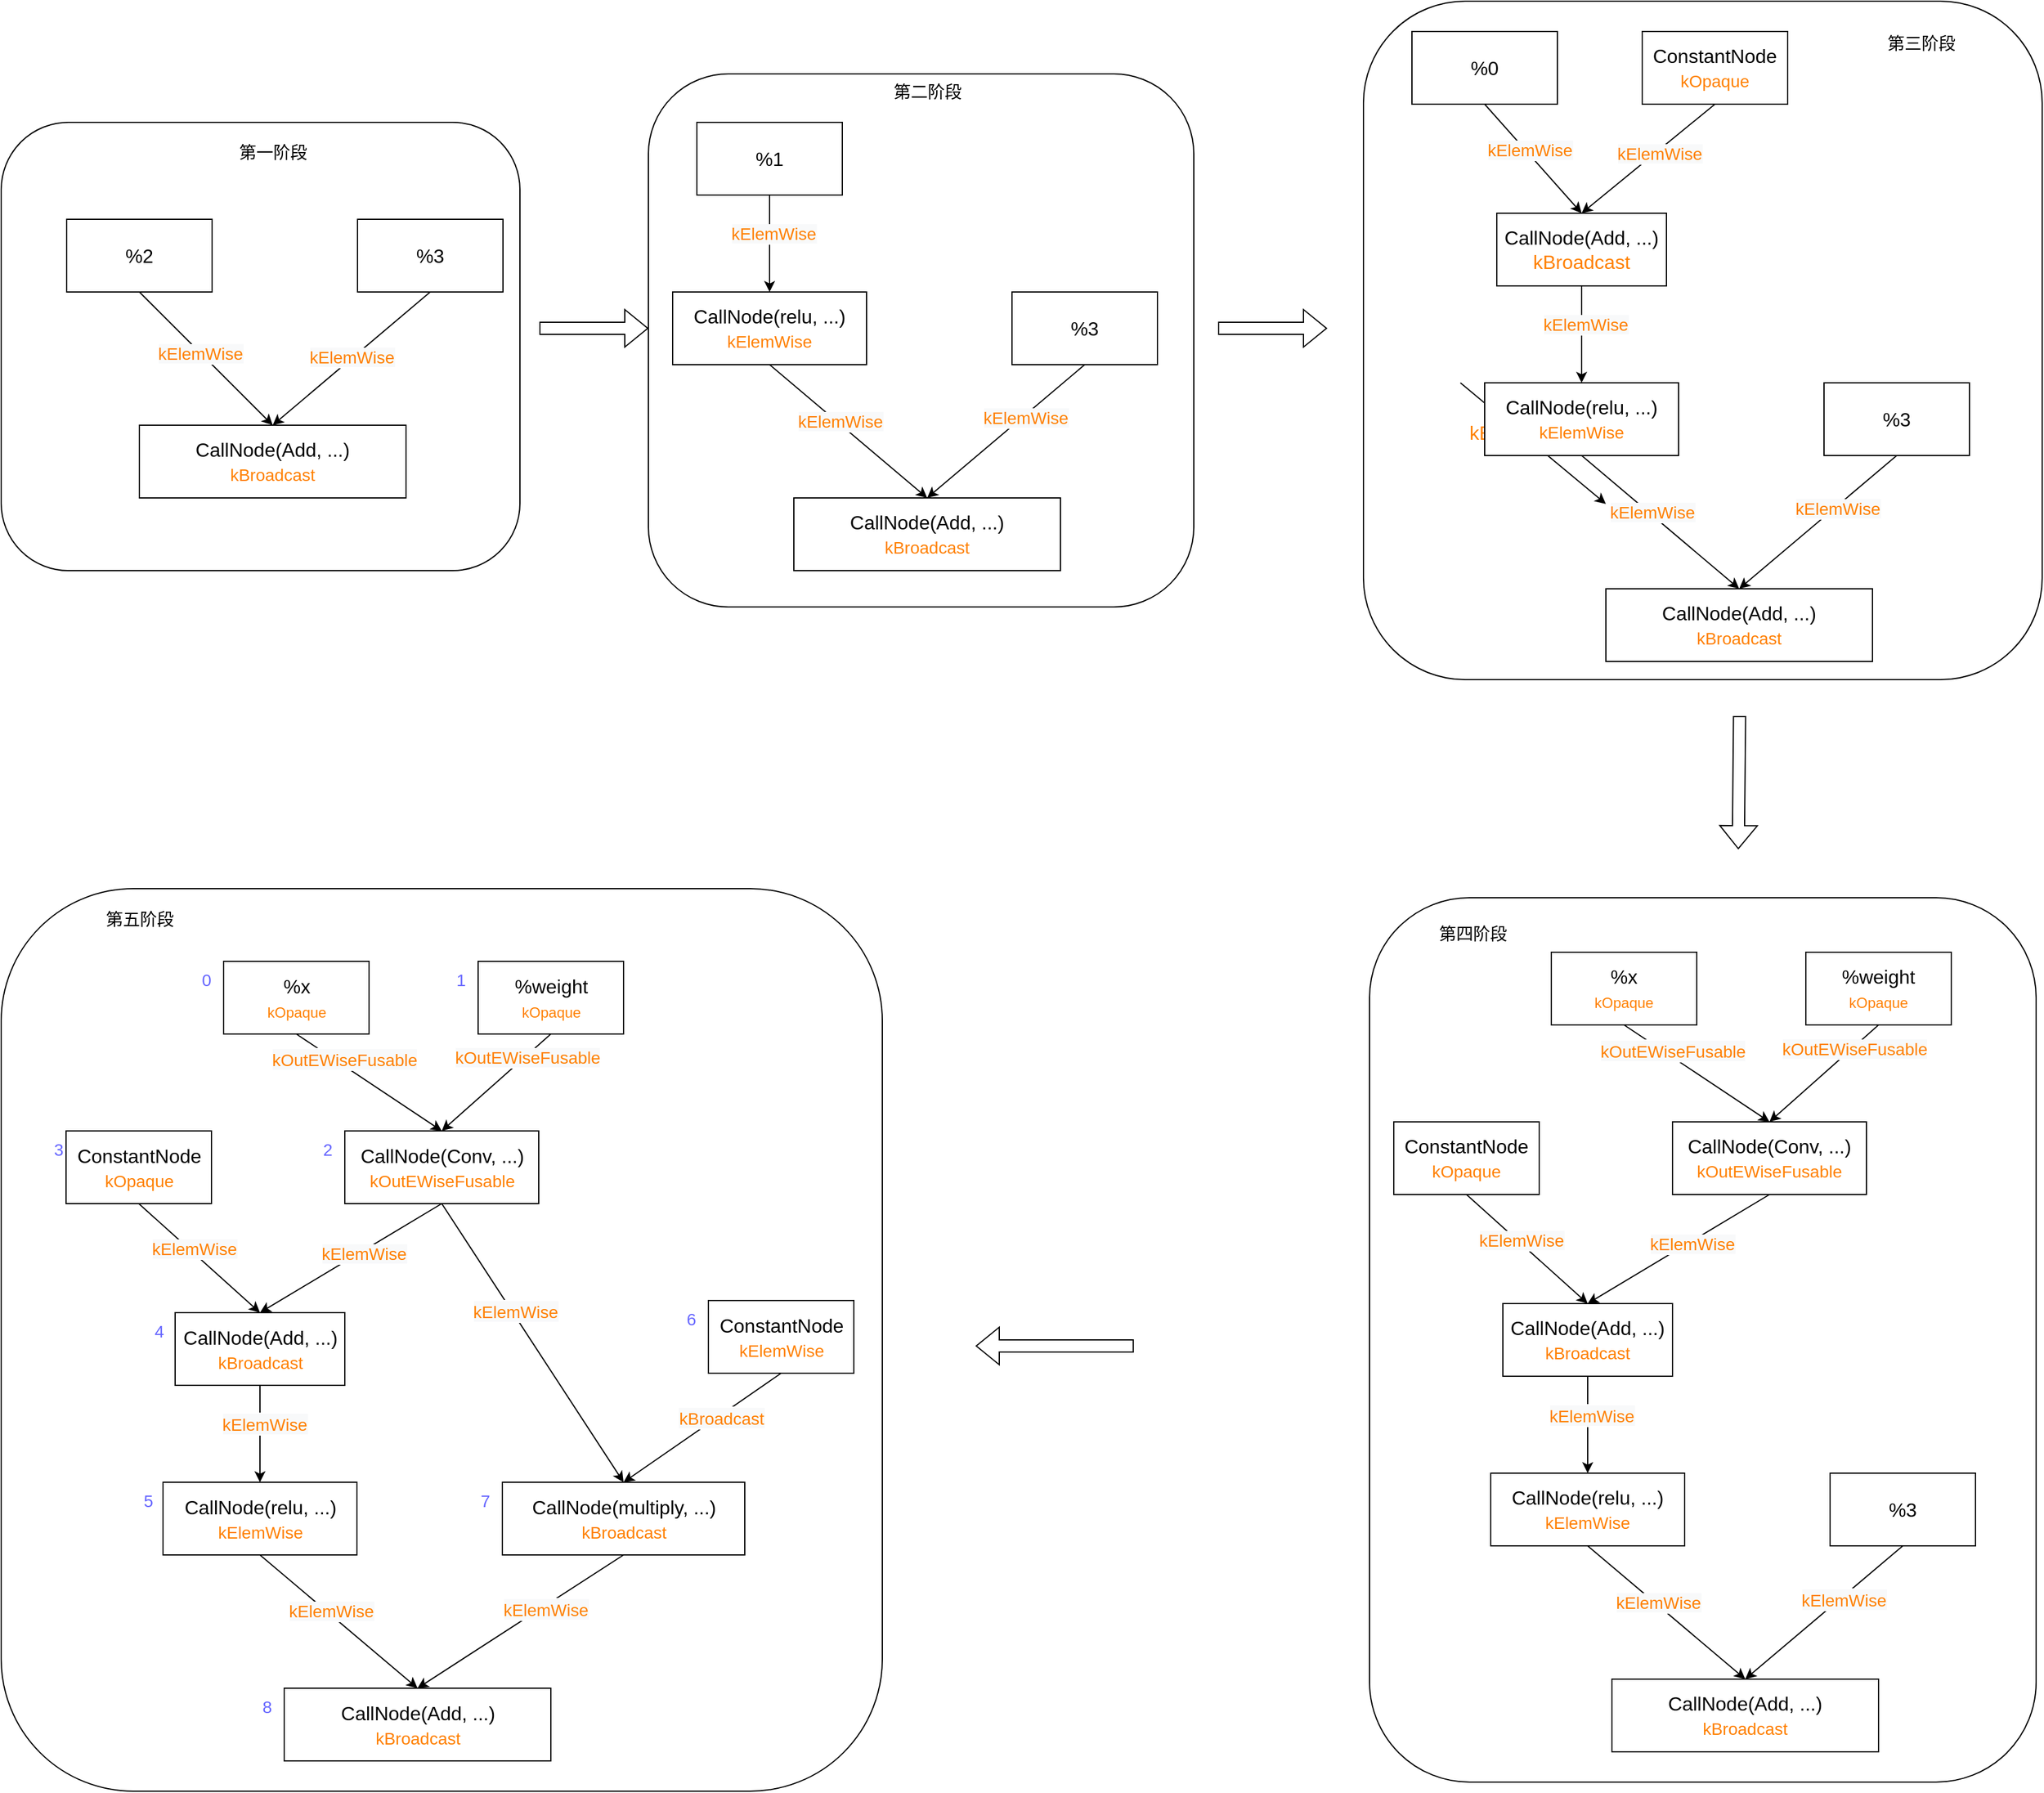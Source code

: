 <mxfile version="20.5.3" type="device"><diagram id="NDjDH37fcO0kybJZJV1X" name="Page-1"><mxGraphModel dx="2178" dy="887" grid="1" gridSize="10" guides="1" tooltips="1" connect="1" arrows="1" fold="1" page="1" pageScale="1" pageWidth="827" pageHeight="1169" math="0" shadow="0"><root><mxCell id="0"/><mxCell id="1" parent="0"/><mxCell id="7fzNBuHxBjb-mNReBcvd-131" value="" style="rounded=1;whiteSpace=wrap;html=1;fontSize=14;fontColor=#000000;" vertex="1" parent="1"><mxGeometry x="-34" y="1092.5" width="727" height="745" as="geometry"/></mxCell><mxCell id="7fzNBuHxBjb-mNReBcvd-129" value="" style="rounded=1;whiteSpace=wrap;html=1;fontSize=14;fontColor=#000000;" vertex="1" parent="1"><mxGeometry x="1095" y="1100" width="550" height="730" as="geometry"/></mxCell><mxCell id="7fzNBuHxBjb-mNReBcvd-127" value="" style="rounded=1;whiteSpace=wrap;html=1;fontSize=14;fontColor=#000000;" vertex="1" parent="1"><mxGeometry x="1090" y="360" width="560" height="560" as="geometry"/></mxCell><mxCell id="7fzNBuHxBjb-mNReBcvd-125" value="" style="rounded=1;whiteSpace=wrap;html=1;fontSize=14;fontColor=#6666FF;" vertex="1" parent="1"><mxGeometry x="500" y="420" width="450" height="440" as="geometry"/></mxCell><mxCell id="7fzNBuHxBjb-mNReBcvd-123" value="" style="rounded=1;whiteSpace=wrap;html=1;fontSize=14;fontColor=#6666FF;" vertex="1" parent="1"><mxGeometry x="-34" y="460" width="428" height="370" as="geometry"/></mxCell><mxCell id="7fzNBuHxBjb-mNReBcvd-1" value="%2" style="rounded=0;whiteSpace=wrap;html=1;fontSize=16;" vertex="1" parent="1"><mxGeometry x="20" y="540" width="120" height="60" as="geometry"/></mxCell><mxCell id="7fzNBuHxBjb-mNReBcvd-2" value="%3" style="rounded=0;whiteSpace=wrap;html=1;fontSize=16;" vertex="1" parent="1"><mxGeometry x="260" y="540" width="120" height="60" as="geometry"/></mxCell><mxCell id="7fzNBuHxBjb-mNReBcvd-3" value="CallNode(Add, ...)&lt;br&gt;&lt;span style=&quot;color: rgb(255, 128, 0);&quot;&gt;&lt;font style=&quot;font-size: 14px;&quot;&gt;kBroadcast&lt;/font&gt;&lt;/span&gt;" style="rounded=0;whiteSpace=wrap;html=1;fontSize=16;" vertex="1" parent="1"><mxGeometry x="80" y="710" width="220" height="60" as="geometry"/></mxCell><mxCell id="7fzNBuHxBjb-mNReBcvd-4" value="" style="endArrow=classic;html=1;rounded=0;fontSize=16;entryX=0.5;entryY=0;entryDx=0;entryDy=0;exitX=0.5;exitY=1;exitDx=0;exitDy=0;" edge="1" parent="1" source="7fzNBuHxBjb-mNReBcvd-1" target="7fzNBuHxBjb-mNReBcvd-3"><mxGeometry width="50" height="50" relative="1" as="geometry"><mxPoint x="70" y="610" as="sourcePoint"/><mxPoint x="100" y="700" as="targetPoint"/></mxGeometry></mxCell><mxCell id="7fzNBuHxBjb-mNReBcvd-40" value="&lt;span style=&quot;background-color: rgb(248, 249, 250); font-size: 14px;&quot;&gt;kElemWise&lt;/span&gt;" style="edgeLabel;html=1;align=center;verticalAlign=middle;resizable=0;points=[];fontSize=14;fontColor=#FF8000;" vertex="1" connectable="0" parent="7fzNBuHxBjb-mNReBcvd-4"><mxGeometry x="-0.032" y="1" relative="1" as="geometry"><mxPoint x="-4" y="-2" as="offset"/></mxGeometry></mxCell><mxCell id="7fzNBuHxBjb-mNReBcvd-5" value="" style="endArrow=classic;html=1;rounded=0;fontSize=16;entryX=0.5;entryY=0;entryDx=0;entryDy=0;exitX=0.5;exitY=1;exitDx=0;exitDy=0;" edge="1" parent="1" source="7fzNBuHxBjb-mNReBcvd-2" target="7fzNBuHxBjb-mNReBcvd-3"><mxGeometry width="50" height="50" relative="1" as="geometry"><mxPoint x="90" y="610" as="sourcePoint"/><mxPoint x="200" y="720" as="targetPoint"/></mxGeometry></mxCell><mxCell id="7fzNBuHxBjb-mNReBcvd-39" value="&lt;span style=&quot;background-color: rgb(248, 249, 250); font-size: 14px;&quot;&gt;kElemWise&lt;/span&gt;" style="edgeLabel;html=1;align=center;verticalAlign=middle;resizable=0;points=[];fontSize=14;fontColor=#FF8000;" vertex="1" connectable="0" parent="7fzNBuHxBjb-mNReBcvd-5"><mxGeometry x="-0.011" y="-1" relative="1" as="geometry"><mxPoint as="offset"/></mxGeometry></mxCell><mxCell id="7fzNBuHxBjb-mNReBcvd-8" value="CallNode(relu, ...)&lt;br&gt;&lt;font style=&quot;font-size: 14px;&quot; color=&quot;#ff8000&quot;&gt;kElemWise&lt;/font&gt;" style="rounded=0;whiteSpace=wrap;html=1;fontSize=16;" vertex="1" parent="1"><mxGeometry x="520" y="600" width="160" height="60" as="geometry"/></mxCell><mxCell id="7fzNBuHxBjb-mNReBcvd-9" value="%3" style="rounded=0;whiteSpace=wrap;html=1;fontSize=16;" vertex="1" parent="1"><mxGeometry x="800" y="600" width="120" height="60" as="geometry"/></mxCell><mxCell id="7fzNBuHxBjb-mNReBcvd-10" value="CallNode(Add, ...)&lt;br&gt;&lt;span style=&quot;color: rgb(255, 128, 0);&quot;&gt;&lt;font style=&quot;font-size: 14px;&quot;&gt;kBroadcast&lt;/font&gt;&lt;/span&gt;" style="rounded=0;whiteSpace=wrap;html=1;fontSize=16;" vertex="1" parent="1"><mxGeometry x="620" y="770" width="220" height="60" as="geometry"/></mxCell><mxCell id="7fzNBuHxBjb-mNReBcvd-11" value="" style="endArrow=classic;html=1;rounded=0;fontSize=16;entryX=0.5;entryY=0;entryDx=0;entryDy=0;exitX=0.5;exitY=1;exitDx=0;exitDy=0;" edge="1" parent="1" source="7fzNBuHxBjb-mNReBcvd-8" target="7fzNBuHxBjb-mNReBcvd-10"><mxGeometry width="50" height="50" relative="1" as="geometry"><mxPoint x="610" y="670" as="sourcePoint"/><mxPoint x="640" y="760" as="targetPoint"/></mxGeometry></mxCell><mxCell id="7fzNBuHxBjb-mNReBcvd-41" value="&lt;span style=&quot;background-color: rgb(248, 249, 250); font-size: 14px;&quot;&gt;kElemWise&lt;/span&gt;" style="edgeLabel;html=1;align=center;verticalAlign=middle;resizable=0;points=[];fontSize=14;fontColor=#FF8000;" vertex="1" connectable="0" parent="7fzNBuHxBjb-mNReBcvd-11"><mxGeometry x="-0.127" y="2" relative="1" as="geometry"><mxPoint as="offset"/></mxGeometry></mxCell><mxCell id="7fzNBuHxBjb-mNReBcvd-12" value="" style="endArrow=classic;html=1;rounded=0;fontSize=16;entryX=0.5;entryY=0;entryDx=0;entryDy=0;exitX=0.5;exitY=1;exitDx=0;exitDy=0;startArrow=none;" edge="1" parent="1" source="7fzNBuHxBjb-mNReBcvd-9" target="7fzNBuHxBjb-mNReBcvd-10"><mxGeometry width="50" height="50" relative="1" as="geometry"><mxPoint x="810" y="720" as="sourcePoint"/><mxPoint x="740" y="780" as="targetPoint"/></mxGeometry></mxCell><mxCell id="7fzNBuHxBjb-mNReBcvd-42" value="&lt;span style=&quot;background-color: rgb(248, 249, 250); font-size: 14px;&quot;&gt;kElemWise&lt;/span&gt;" style="edgeLabel;html=1;align=center;verticalAlign=middle;resizable=0;points=[];fontSize=14;fontColor=#FF8000;" vertex="1" connectable="0" parent="7fzNBuHxBjb-mNReBcvd-12"><mxGeometry x="-0.223" y="2" relative="1" as="geometry"><mxPoint as="offset"/></mxGeometry></mxCell><mxCell id="7fzNBuHxBjb-mNReBcvd-16" style="edgeStyle=orthogonalEdgeStyle;rounded=0;orthogonalLoop=1;jettySize=auto;html=1;entryX=0.5;entryY=0;entryDx=0;entryDy=0;fontSize=16;" edge="1" parent="1" source="7fzNBuHxBjb-mNReBcvd-15" target="7fzNBuHxBjb-mNReBcvd-8"><mxGeometry relative="1" as="geometry"/></mxCell><mxCell id="7fzNBuHxBjb-mNReBcvd-43" value="&lt;span style=&quot;background-color: rgb(248, 249, 250); font-size: 14px;&quot;&gt;kElemWise&lt;/span&gt;" style="edgeLabel;html=1;align=center;verticalAlign=middle;resizable=0;points=[];fontSize=14;fontColor=#FF8000;" vertex="1" connectable="0" parent="7fzNBuHxBjb-mNReBcvd-16"><mxGeometry x="-0.212" y="3" relative="1" as="geometry"><mxPoint as="offset"/></mxGeometry></mxCell><mxCell id="7fzNBuHxBjb-mNReBcvd-15" value="%1" style="rounded=0;whiteSpace=wrap;html=1;fontSize=16;" vertex="1" parent="1"><mxGeometry x="540" y="460" width="120" height="60" as="geometry"/></mxCell><mxCell id="7fzNBuHxBjb-mNReBcvd-22" value="" style="endArrow=classic;html=1;rounded=0;fontSize=16;entryX=0.5;entryY=0;entryDx=0;entryDy=0;exitX=0.5;exitY=1;exitDx=0;exitDy=0;" edge="1" parent="1" source="7fzNBuHxBjb-mNReBcvd-19"><mxGeometry width="50" height="50" relative="1" as="geometry"><mxPoint x="1170" y="675" as="sourcePoint"/><mxPoint x="1290" y="775" as="targetPoint"/></mxGeometry></mxCell><mxCell id="7fzNBuHxBjb-mNReBcvd-38" value="kElemWise" style="edgeLabel;html=1;align=center;verticalAlign=middle;resizable=0;points=[];fontSize=16;fontColor=#FF8000;" vertex="1" connectable="0" parent="7fzNBuHxBjb-mNReBcvd-22"><mxGeometry x="-0.259" relative="1" as="geometry"><mxPoint x="2" y="4" as="offset"/></mxGeometry></mxCell><mxCell id="7fzNBuHxBjb-mNReBcvd-30" value="%0" style="rounded=0;whiteSpace=wrap;html=1;fontSize=16;" vertex="1" parent="1"><mxGeometry x="1130" y="385" width="120" height="60" as="geometry"/></mxCell><mxCell id="7fzNBuHxBjb-mNReBcvd-31" value="ConstantNode&lt;br&gt;&lt;span style=&quot;color: rgb(255, 128, 0); font-size: 14px;&quot;&gt;kOpaque&lt;/span&gt;" style="rounded=0;whiteSpace=wrap;html=1;fontSize=16;" vertex="1" parent="1"><mxGeometry x="1320" y="385" width="120" height="60" as="geometry"/></mxCell><mxCell id="7fzNBuHxBjb-mNReBcvd-44" value="CallNode(relu, ...)&lt;br&gt;&lt;font style=&quot;font-size: 14px;&quot; color=&quot;#ff8000&quot;&gt;kElemWise&lt;/font&gt;" style="rounded=0;whiteSpace=wrap;html=1;fontSize=16;" vertex="1" parent="1"><mxGeometry x="1190" y="675" width="160" height="60" as="geometry"/></mxCell><mxCell id="7fzNBuHxBjb-mNReBcvd-45" value="%3" style="rounded=0;whiteSpace=wrap;html=1;fontSize=16;" vertex="1" parent="1"><mxGeometry x="1470" y="675" width="120" height="60" as="geometry"/></mxCell><mxCell id="7fzNBuHxBjb-mNReBcvd-46" value="CallNode(Add, ...)&lt;br&gt;&lt;span style=&quot;color: rgb(255, 128, 0);&quot;&gt;&lt;font style=&quot;font-size: 14px;&quot;&gt;kBroadcast&lt;/font&gt;&lt;/span&gt;" style="rounded=0;whiteSpace=wrap;html=1;fontSize=16;" vertex="1" parent="1"><mxGeometry x="1290" y="845" width="220" height="60" as="geometry"/></mxCell><mxCell id="7fzNBuHxBjb-mNReBcvd-47" value="" style="endArrow=classic;html=1;rounded=0;fontSize=16;entryX=0.5;entryY=0;entryDx=0;entryDy=0;exitX=0.5;exitY=1;exitDx=0;exitDy=0;" edge="1" parent="1" source="7fzNBuHxBjb-mNReBcvd-44" target="7fzNBuHxBjb-mNReBcvd-46"><mxGeometry width="50" height="50" relative="1" as="geometry"><mxPoint x="1280" y="745" as="sourcePoint"/><mxPoint x="1310" y="835" as="targetPoint"/></mxGeometry></mxCell><mxCell id="7fzNBuHxBjb-mNReBcvd-48" value="&lt;span style=&quot;background-color: rgb(248, 249, 250); font-size: 14px;&quot;&gt;kElemWise&lt;/span&gt;" style="edgeLabel;html=1;align=center;verticalAlign=middle;resizable=0;points=[];fontSize=14;fontColor=#FF8000;" vertex="1" connectable="0" parent="7fzNBuHxBjb-mNReBcvd-47"><mxGeometry x="-0.127" y="2" relative="1" as="geometry"><mxPoint as="offset"/></mxGeometry></mxCell><mxCell id="7fzNBuHxBjb-mNReBcvd-49" value="" style="endArrow=classic;html=1;rounded=0;fontSize=16;entryX=0.5;entryY=0;entryDx=0;entryDy=0;exitX=0.5;exitY=1;exitDx=0;exitDy=0;startArrow=none;" edge="1" parent="1" source="7fzNBuHxBjb-mNReBcvd-45" target="7fzNBuHxBjb-mNReBcvd-46"><mxGeometry width="50" height="50" relative="1" as="geometry"><mxPoint x="1480" y="795" as="sourcePoint"/><mxPoint x="1410" y="855" as="targetPoint"/></mxGeometry></mxCell><mxCell id="7fzNBuHxBjb-mNReBcvd-50" value="&lt;span style=&quot;background-color: rgb(248, 249, 250); font-size: 14px;&quot;&gt;kElemWise&lt;/span&gt;" style="edgeLabel;html=1;align=center;verticalAlign=middle;resizable=0;points=[];fontSize=14;fontColor=#FF8000;" vertex="1" connectable="0" parent="7fzNBuHxBjb-mNReBcvd-49"><mxGeometry x="-0.223" y="2" relative="1" as="geometry"><mxPoint as="offset"/></mxGeometry></mxCell><mxCell id="7fzNBuHxBjb-mNReBcvd-51" style="edgeStyle=orthogonalEdgeStyle;rounded=0;orthogonalLoop=1;jettySize=auto;html=1;entryX=0.5;entryY=0;entryDx=0;entryDy=0;fontSize=16;" edge="1" parent="1" source="7fzNBuHxBjb-mNReBcvd-53" target="7fzNBuHxBjb-mNReBcvd-44"><mxGeometry relative="1" as="geometry"/></mxCell><mxCell id="7fzNBuHxBjb-mNReBcvd-52" value="&lt;span style=&quot;background-color: rgb(248, 249, 250); font-size: 14px;&quot;&gt;kElemWise&lt;/span&gt;" style="edgeLabel;html=1;align=center;verticalAlign=middle;resizable=0;points=[];fontSize=14;fontColor=#FF8000;" vertex="1" connectable="0" parent="7fzNBuHxBjb-mNReBcvd-51"><mxGeometry x="-0.212" y="3" relative="1" as="geometry"><mxPoint as="offset"/></mxGeometry></mxCell><mxCell id="7fzNBuHxBjb-mNReBcvd-53" value="CallNode(Add, ...)&lt;br&gt;&lt;font color=&quot;#ff8000&quot;&gt;kBroadcast&lt;/font&gt;" style="rounded=0;whiteSpace=wrap;html=1;fontSize=16;" vertex="1" parent="1"><mxGeometry x="1200" y="535" width="140" height="60" as="geometry"/></mxCell><mxCell id="7fzNBuHxBjb-mNReBcvd-55" value="" style="endArrow=classic;html=1;rounded=0;fontSize=16;entryX=0.5;entryY=0;entryDx=0;entryDy=0;" edge="1" parent="1" target="7fzNBuHxBjb-mNReBcvd-53"><mxGeometry width="50" height="50" relative="1" as="geometry"><mxPoint x="1190" y="445" as="sourcePoint"/><mxPoint x="1320" y="555" as="targetPoint"/></mxGeometry></mxCell><mxCell id="7fzNBuHxBjb-mNReBcvd-56" value="&lt;span style=&quot;background-color: rgb(248, 249, 250); font-size: 14px;&quot;&gt;kElemWise&lt;/span&gt;" style="edgeLabel;html=1;align=center;verticalAlign=middle;resizable=0;points=[];fontSize=14;fontColor=#FF8000;" vertex="1" connectable="0" parent="7fzNBuHxBjb-mNReBcvd-55"><mxGeometry x="-0.127" y="2" relative="1" as="geometry"><mxPoint as="offset"/></mxGeometry></mxCell><mxCell id="7fzNBuHxBjb-mNReBcvd-57" value="" style="endArrow=classic;html=1;rounded=0;fontSize=16;entryX=0.5;entryY=0;entryDx=0;entryDy=0;exitX=0.5;exitY=1;exitDx=0;exitDy=0;" edge="1" parent="1" source="7fzNBuHxBjb-mNReBcvd-31" target="7fzNBuHxBjb-mNReBcvd-53"><mxGeometry width="50" height="50" relative="1" as="geometry"><mxPoint x="1380" y="455" as="sourcePoint"/><mxPoint x="1460" y="545" as="targetPoint"/></mxGeometry></mxCell><mxCell id="7fzNBuHxBjb-mNReBcvd-58" value="&lt;span style=&quot;background-color: rgb(248, 249, 250); font-size: 14px;&quot;&gt;kElemWise&lt;/span&gt;" style="edgeLabel;html=1;align=center;verticalAlign=middle;resizable=0;points=[];fontSize=14;fontColor=#FF8000;" vertex="1" connectable="0" parent="7fzNBuHxBjb-mNReBcvd-57"><mxGeometry x="-0.127" y="2" relative="1" as="geometry"><mxPoint as="offset"/></mxGeometry></mxCell><mxCell id="7fzNBuHxBjb-mNReBcvd-59" value="CallNode(Conv, ...)&lt;br&gt;&lt;font style=&quot;font-size: 14px;&quot; color=&quot;#ff8000&quot;&gt;kOutEWiseFusable&lt;/font&gt;" style="rounded=0;whiteSpace=wrap;html=1;fontSize=16;" vertex="1" parent="1"><mxGeometry x="1345" y="1285" width="160" height="60" as="geometry"/></mxCell><mxCell id="7fzNBuHxBjb-mNReBcvd-60" value="ConstantNode&lt;br&gt;&lt;font color=&quot;#ff8000&quot; style=&quot;font-size: 14px;&quot;&gt;kOpaque&lt;/font&gt;" style="rounded=0;whiteSpace=wrap;html=1;fontSize=16;" vertex="1" parent="1"><mxGeometry x="1115" y="1285" width="120" height="60" as="geometry"/></mxCell><mxCell id="7fzNBuHxBjb-mNReBcvd-61" value="CallNode(relu, ...)&lt;br&gt;&lt;font style=&quot;font-size: 14px;&quot; color=&quot;#ff8000&quot;&gt;kElemWise&lt;/font&gt;" style="rounded=0;whiteSpace=wrap;html=1;fontSize=16;" vertex="1" parent="1"><mxGeometry x="1195" y="1575" width="160" height="60" as="geometry"/></mxCell><mxCell id="7fzNBuHxBjb-mNReBcvd-62" value="%3" style="rounded=0;whiteSpace=wrap;html=1;fontSize=16;" vertex="1" parent="1"><mxGeometry x="1475" y="1575" width="120" height="60" as="geometry"/></mxCell><mxCell id="7fzNBuHxBjb-mNReBcvd-63" value="CallNode(Add, ...)&lt;br&gt;&lt;span style=&quot;color: rgb(255, 128, 0);&quot;&gt;&lt;font style=&quot;font-size: 14px;&quot;&gt;kBroadcast&lt;/font&gt;&lt;/span&gt;" style="rounded=0;whiteSpace=wrap;html=1;fontSize=16;" vertex="1" parent="1"><mxGeometry x="1295" y="1745" width="220" height="60" as="geometry"/></mxCell><mxCell id="7fzNBuHxBjb-mNReBcvd-64" value="" style="endArrow=classic;html=1;rounded=0;fontSize=16;entryX=0.5;entryY=0;entryDx=0;entryDy=0;exitX=0.5;exitY=1;exitDx=0;exitDy=0;" edge="1" parent="1" source="7fzNBuHxBjb-mNReBcvd-61" target="7fzNBuHxBjb-mNReBcvd-63"><mxGeometry width="50" height="50" relative="1" as="geometry"><mxPoint x="1285" y="1645" as="sourcePoint"/><mxPoint x="1315" y="1735" as="targetPoint"/></mxGeometry></mxCell><mxCell id="7fzNBuHxBjb-mNReBcvd-65" value="&lt;span style=&quot;background-color: rgb(248, 249, 250); font-size: 14px;&quot;&gt;kElemWise&lt;/span&gt;" style="edgeLabel;html=1;align=center;verticalAlign=middle;resizable=0;points=[];fontSize=14;fontColor=#FF8000;" vertex="1" connectable="0" parent="7fzNBuHxBjb-mNReBcvd-64"><mxGeometry x="-0.127" y="2" relative="1" as="geometry"><mxPoint as="offset"/></mxGeometry></mxCell><mxCell id="7fzNBuHxBjb-mNReBcvd-66" value="" style="endArrow=classic;html=1;rounded=0;fontSize=16;entryX=0.5;entryY=0;entryDx=0;entryDy=0;exitX=0.5;exitY=1;exitDx=0;exitDy=0;startArrow=none;" edge="1" parent="1" source="7fzNBuHxBjb-mNReBcvd-62" target="7fzNBuHxBjb-mNReBcvd-63"><mxGeometry width="50" height="50" relative="1" as="geometry"><mxPoint x="1485" y="1695" as="sourcePoint"/><mxPoint x="1415" y="1755" as="targetPoint"/></mxGeometry></mxCell><mxCell id="7fzNBuHxBjb-mNReBcvd-67" value="&lt;span style=&quot;background-color: rgb(248, 249, 250);&quot;&gt;&lt;font style=&quot;font-size: 14px;&quot;&gt;kElemWise&lt;/font&gt;&lt;/span&gt;" style="edgeLabel;html=1;align=center;verticalAlign=middle;resizable=0;points=[];fontSize=16;fontColor=#FF8000;" vertex="1" connectable="0" parent="7fzNBuHxBjb-mNReBcvd-66"><mxGeometry x="-0.223" y="2" relative="1" as="geometry"><mxPoint as="offset"/></mxGeometry></mxCell><mxCell id="7fzNBuHxBjb-mNReBcvd-68" style="edgeStyle=orthogonalEdgeStyle;rounded=0;orthogonalLoop=1;jettySize=auto;html=1;entryX=0.5;entryY=0;entryDx=0;entryDy=0;fontSize=16;" edge="1" parent="1" source="7fzNBuHxBjb-mNReBcvd-70" target="7fzNBuHxBjb-mNReBcvd-61"><mxGeometry relative="1" as="geometry"/></mxCell><mxCell id="7fzNBuHxBjb-mNReBcvd-69" value="&lt;span style=&quot;background-color: rgb(248, 249, 250);&quot;&gt;&lt;font style=&quot;font-size: 14px;&quot;&gt;kElemWise&lt;/font&gt;&lt;/span&gt;" style="edgeLabel;html=1;align=center;verticalAlign=middle;resizable=0;points=[];fontSize=16;fontColor=#FF8000;" vertex="1" connectable="0" parent="7fzNBuHxBjb-mNReBcvd-68"><mxGeometry x="-0.212" y="3" relative="1" as="geometry"><mxPoint as="offset"/></mxGeometry></mxCell><mxCell id="7fzNBuHxBjb-mNReBcvd-70" value="CallNode(Add, ...)&lt;br&gt;&lt;font style=&quot;font-size: 14px;&quot; color=&quot;#ff8000&quot;&gt;kBroadcast&lt;/font&gt;" style="rounded=0;whiteSpace=wrap;html=1;fontSize=16;" vertex="1" parent="1"><mxGeometry x="1205" y="1435" width="140" height="60" as="geometry"/></mxCell><mxCell id="7fzNBuHxBjb-mNReBcvd-71" value="" style="endArrow=classic;html=1;rounded=0;fontSize=16;entryX=0.5;entryY=0;entryDx=0;entryDy=0;exitX=0.5;exitY=1;exitDx=0;exitDy=0;" edge="1" parent="1" target="7fzNBuHxBjb-mNReBcvd-70" source="7fzNBuHxBjb-mNReBcvd-59"><mxGeometry width="50" height="50" relative="1" as="geometry"><mxPoint x="1195" y="1345" as="sourcePoint"/><mxPoint x="1325" y="1455" as="targetPoint"/></mxGeometry></mxCell><mxCell id="7fzNBuHxBjb-mNReBcvd-72" value="&lt;span style=&quot;background-color: rgb(248, 249, 250); font-size: 14px;&quot;&gt;kElemWise&lt;/span&gt;" style="edgeLabel;html=1;align=center;verticalAlign=middle;resizable=0;points=[];fontSize=14;fontColor=#FF8000;" vertex="1" connectable="0" parent="7fzNBuHxBjb-mNReBcvd-71"><mxGeometry x="-0.127" y="2" relative="1" as="geometry"><mxPoint as="offset"/></mxGeometry></mxCell><mxCell id="7fzNBuHxBjb-mNReBcvd-73" value="" style="endArrow=classic;html=1;rounded=0;fontSize=16;entryX=0.5;entryY=0;entryDx=0;entryDy=0;exitX=0.5;exitY=1;exitDx=0;exitDy=0;" edge="1" parent="1" source="7fzNBuHxBjb-mNReBcvd-60" target="7fzNBuHxBjb-mNReBcvd-70"><mxGeometry width="50" height="50" relative="1" as="geometry"><mxPoint x="1385" y="1355" as="sourcePoint"/><mxPoint x="1465" y="1445" as="targetPoint"/></mxGeometry></mxCell><mxCell id="7fzNBuHxBjb-mNReBcvd-74" value="&lt;span style=&quot;background-color: rgb(248, 249, 250); font-size: 14px;&quot;&gt;kElemWise&lt;/span&gt;" style="edgeLabel;html=1;align=center;verticalAlign=middle;resizable=0;points=[];fontSize=14;fontColor=#FF8000;" vertex="1" connectable="0" parent="7fzNBuHxBjb-mNReBcvd-73"><mxGeometry x="-0.127" y="2" relative="1" as="geometry"><mxPoint as="offset"/></mxGeometry></mxCell><mxCell id="7fzNBuHxBjb-mNReBcvd-75" value="%x&lt;br&gt;&lt;font style=&quot;font-size: 12px;&quot; color=&quot;#ff8000&quot;&gt;kOpaque&lt;/font&gt;" style="rounded=0;whiteSpace=wrap;html=1;fontSize=16;" vertex="1" parent="1"><mxGeometry x="1245" y="1145" width="120" height="60" as="geometry"/></mxCell><mxCell id="7fzNBuHxBjb-mNReBcvd-76" value="%weight&lt;br&gt;&lt;span style=&quot;color: rgb(255, 128, 0); font-size: 12px;&quot;&gt;kOpaque&lt;/span&gt;" style="rounded=0;whiteSpace=wrap;html=1;fontSize=16;" vertex="1" parent="1"><mxGeometry x="1455" y="1145" width="120" height="60" as="geometry"/></mxCell><mxCell id="7fzNBuHxBjb-mNReBcvd-77" value="" style="endArrow=classic;html=1;rounded=0;fontSize=16;entryX=0.5;entryY=0;entryDx=0;entryDy=0;exitX=0.5;exitY=1;exitDx=0;exitDy=0;" edge="1" parent="1" source="7fzNBuHxBjb-mNReBcvd-75" target="7fzNBuHxBjb-mNReBcvd-59"><mxGeometry width="50" height="50" relative="1" as="geometry"><mxPoint x="1075" y="1225" as="sourcePoint"/><mxPoint x="1175" y="1315" as="targetPoint"/></mxGeometry></mxCell><mxCell id="7fzNBuHxBjb-mNReBcvd-78" value="&lt;span style=&quot;background-color: rgb(248, 249, 250);&quot;&gt;&lt;font style=&quot;font-size: 14px;&quot;&gt;kOutEWiseFusable&lt;/font&gt;&lt;/span&gt;" style="edgeLabel;html=1;align=center;verticalAlign=middle;resizable=0;points=[];fontSize=16;fontColor=#FF8000;" vertex="1" connectable="0" parent="7fzNBuHxBjb-mNReBcvd-77"><mxGeometry x="-0.127" y="2" relative="1" as="geometry"><mxPoint x="-14" y="-13" as="offset"/></mxGeometry></mxCell><mxCell id="7fzNBuHxBjb-mNReBcvd-79" value="" style="endArrow=classic;html=1;rounded=0;fontSize=16;entryX=0.5;entryY=0;entryDx=0;entryDy=0;exitX=0.5;exitY=1;exitDx=0;exitDy=0;" edge="1" parent="1" source="7fzNBuHxBjb-mNReBcvd-76" target="7fzNBuHxBjb-mNReBcvd-59"><mxGeometry width="50" height="50" relative="1" as="geometry"><mxPoint x="1065" y="1215" as="sourcePoint"/><mxPoint x="1185" y="1295" as="targetPoint"/></mxGeometry></mxCell><mxCell id="7fzNBuHxBjb-mNReBcvd-80" value="&lt;span style=&quot;background-color: rgb(248, 249, 250); font-size: 14px;&quot;&gt;kOutEWiseFusable&lt;/span&gt;" style="edgeLabel;html=1;align=center;verticalAlign=middle;resizable=0;points=[];fontSize=14;fontColor=#FF8000;" vertex="1" connectable="0" parent="7fzNBuHxBjb-mNReBcvd-79"><mxGeometry x="-0.127" y="2" relative="1" as="geometry"><mxPoint x="18" y="-17" as="offset"/></mxGeometry></mxCell><mxCell id="7fzNBuHxBjb-mNReBcvd-82" value="CallNode(Conv, ...)&lt;br&gt;&lt;font style=&quot;font-size: 14px;&quot; color=&quot;#ff8000&quot;&gt;kOutEWiseFusable&lt;/font&gt;" style="rounded=0;whiteSpace=wrap;html=1;fontSize=16;" vertex="1" parent="1"><mxGeometry x="249.5" y="1292.5" width="160" height="60" as="geometry"/></mxCell><mxCell id="7fzNBuHxBjb-mNReBcvd-83" value="ConstantNode&lt;br&gt;&lt;font color=&quot;#ff8000&quot; style=&quot;font-size: 14px;&quot;&gt;kOpaque&lt;/font&gt;" style="rounded=0;whiteSpace=wrap;html=1;fontSize=16;" vertex="1" parent="1"><mxGeometry x="19.5" y="1292.5" width="120" height="60" as="geometry"/></mxCell><mxCell id="7fzNBuHxBjb-mNReBcvd-84" value="CallNode(relu, ...)&lt;br&gt;&lt;font style=&quot;font-size: 14px;&quot; color=&quot;#ff8000&quot;&gt;kElemWise&lt;/font&gt;" style="rounded=0;whiteSpace=wrap;html=1;fontSize=16;" vertex="1" parent="1"><mxGeometry x="99.5" y="1582.5" width="160" height="60" as="geometry"/></mxCell><mxCell id="7fzNBuHxBjb-mNReBcvd-85" value="CallNode(multiply, ...)&lt;br&gt;&lt;font color=&quot;#ff8000&quot; style=&quot;font-size: 14px;&quot;&gt;kBroadcast&lt;/font&gt;" style="rounded=0;whiteSpace=wrap;html=1;fontSize=16;" vertex="1" parent="1"><mxGeometry x="379.5" y="1582.5" width="200" height="60" as="geometry"/></mxCell><mxCell id="7fzNBuHxBjb-mNReBcvd-86" value="CallNode(Add, ...)&lt;br&gt;&lt;span style=&quot;color: rgb(255, 128, 0);&quot;&gt;&lt;font style=&quot;font-size: 14px;&quot;&gt;kBroadcast&lt;/font&gt;&lt;/span&gt;" style="rounded=0;whiteSpace=wrap;html=1;fontSize=16;" vertex="1" parent="1"><mxGeometry x="199.5" y="1752.5" width="220" height="60" as="geometry"/></mxCell><mxCell id="7fzNBuHxBjb-mNReBcvd-87" value="" style="endArrow=classic;html=1;rounded=0;fontSize=16;entryX=0.5;entryY=0;entryDx=0;entryDy=0;exitX=0.5;exitY=1;exitDx=0;exitDy=0;" edge="1" parent="1" source="7fzNBuHxBjb-mNReBcvd-84" target="7fzNBuHxBjb-mNReBcvd-86"><mxGeometry width="50" height="50" relative="1" as="geometry"><mxPoint x="189.5" y="1652.5" as="sourcePoint"/><mxPoint x="219.5" y="1742.5" as="targetPoint"/></mxGeometry></mxCell><mxCell id="7fzNBuHxBjb-mNReBcvd-88" value="&lt;span style=&quot;background-color: rgb(248, 249, 250); font-size: 14px;&quot;&gt;kElemWise&lt;/span&gt;" style="edgeLabel;html=1;align=center;verticalAlign=middle;resizable=0;points=[];fontSize=14;fontColor=#FF8000;" vertex="1" connectable="0" parent="7fzNBuHxBjb-mNReBcvd-87"><mxGeometry x="-0.127" y="2" relative="1" as="geometry"><mxPoint as="offset"/></mxGeometry></mxCell><mxCell id="7fzNBuHxBjb-mNReBcvd-89" value="" style="endArrow=classic;html=1;rounded=0;fontSize=16;entryX=0.5;entryY=0;entryDx=0;entryDy=0;exitX=0.5;exitY=1;exitDx=0;exitDy=0;startArrow=none;" edge="1" parent="1" source="7fzNBuHxBjb-mNReBcvd-85" target="7fzNBuHxBjb-mNReBcvd-86"><mxGeometry width="50" height="50" relative="1" as="geometry"><mxPoint x="389.5" y="1702.5" as="sourcePoint"/><mxPoint x="319.5" y="1762.5" as="targetPoint"/></mxGeometry></mxCell><mxCell id="7fzNBuHxBjb-mNReBcvd-90" value="&lt;span style=&quot;background-color: rgb(248, 249, 250);&quot;&gt;&lt;font style=&quot;font-size: 14px;&quot;&gt;kElemWise&lt;/font&gt;&lt;/span&gt;" style="edgeLabel;html=1;align=center;verticalAlign=middle;resizable=0;points=[];fontSize=16;fontColor=#FF8000;" vertex="1" connectable="0" parent="7fzNBuHxBjb-mNReBcvd-89"><mxGeometry x="-0.223" y="2" relative="1" as="geometry"><mxPoint as="offset"/></mxGeometry></mxCell><mxCell id="7fzNBuHxBjb-mNReBcvd-91" style="edgeStyle=orthogonalEdgeStyle;rounded=0;orthogonalLoop=1;jettySize=auto;html=1;entryX=0.5;entryY=0;entryDx=0;entryDy=0;fontSize=16;" edge="1" parent="1" source="7fzNBuHxBjb-mNReBcvd-93" target="7fzNBuHxBjb-mNReBcvd-84"><mxGeometry relative="1" as="geometry"/></mxCell><mxCell id="7fzNBuHxBjb-mNReBcvd-92" value="&lt;span style=&quot;background-color: rgb(248, 249, 250);&quot;&gt;&lt;font style=&quot;font-size: 14px;&quot;&gt;kElemWise&lt;/font&gt;&lt;/span&gt;" style="edgeLabel;html=1;align=center;verticalAlign=middle;resizable=0;points=[];fontSize=16;fontColor=#FF8000;" vertex="1" connectable="0" parent="7fzNBuHxBjb-mNReBcvd-91"><mxGeometry x="-0.212" y="3" relative="1" as="geometry"><mxPoint as="offset"/></mxGeometry></mxCell><mxCell id="7fzNBuHxBjb-mNReBcvd-93" value="CallNode(Add, ...)&lt;br&gt;&lt;font style=&quot;font-size: 14px;&quot; color=&quot;#ff8000&quot;&gt;kBroadcast&lt;/font&gt;" style="rounded=0;whiteSpace=wrap;html=1;fontSize=16;" vertex="1" parent="1"><mxGeometry x="109.5" y="1442.5" width="140" height="60" as="geometry"/></mxCell><mxCell id="7fzNBuHxBjb-mNReBcvd-94" value="" style="endArrow=classic;html=1;rounded=0;fontSize=16;entryX=0.5;entryY=0;entryDx=0;entryDy=0;exitX=0.5;exitY=1;exitDx=0;exitDy=0;" edge="1" parent="1" source="7fzNBuHxBjb-mNReBcvd-82" target="7fzNBuHxBjb-mNReBcvd-93"><mxGeometry width="50" height="50" relative="1" as="geometry"><mxPoint x="99.5" y="1352.5" as="sourcePoint"/><mxPoint x="229.5" y="1462.5" as="targetPoint"/></mxGeometry></mxCell><mxCell id="7fzNBuHxBjb-mNReBcvd-95" value="&lt;span style=&quot;background-color: rgb(248, 249, 250); font-size: 14px;&quot;&gt;kElemWise&lt;/span&gt;" style="edgeLabel;html=1;align=center;verticalAlign=middle;resizable=0;points=[];fontSize=14;fontColor=#FF8000;" vertex="1" connectable="0" parent="7fzNBuHxBjb-mNReBcvd-94"><mxGeometry x="-0.127" y="2" relative="1" as="geometry"><mxPoint as="offset"/></mxGeometry></mxCell><mxCell id="7fzNBuHxBjb-mNReBcvd-96" value="" style="endArrow=classic;html=1;rounded=0;fontSize=16;entryX=0.5;entryY=0;entryDx=0;entryDy=0;exitX=0.5;exitY=1;exitDx=0;exitDy=0;" edge="1" parent="1" source="7fzNBuHxBjb-mNReBcvd-83" target="7fzNBuHxBjb-mNReBcvd-93"><mxGeometry width="50" height="50" relative="1" as="geometry"><mxPoint x="289.5" y="1362.5" as="sourcePoint"/><mxPoint x="369.5" y="1452.5" as="targetPoint"/></mxGeometry></mxCell><mxCell id="7fzNBuHxBjb-mNReBcvd-97" value="&lt;span style=&quot;background-color: rgb(248, 249, 250); font-size: 14px;&quot;&gt;kElemWise&lt;/span&gt;" style="edgeLabel;html=1;align=center;verticalAlign=middle;resizable=0;points=[];fontSize=14;fontColor=#FF8000;" vertex="1" connectable="0" parent="7fzNBuHxBjb-mNReBcvd-96"><mxGeometry x="-0.127" y="2" relative="1" as="geometry"><mxPoint as="offset"/></mxGeometry></mxCell><mxCell id="7fzNBuHxBjb-mNReBcvd-98" value="%x&lt;br&gt;&lt;font style=&quot;font-size: 12px;&quot; color=&quot;#ff8000&quot;&gt;kOpaque&lt;/font&gt;" style="rounded=0;whiteSpace=wrap;html=1;fontSize=16;" vertex="1" parent="1"><mxGeometry x="149.5" y="1152.5" width="120" height="60" as="geometry"/></mxCell><mxCell id="7fzNBuHxBjb-mNReBcvd-99" value="%weight&lt;br&gt;&lt;span style=&quot;color: rgb(255, 128, 0); font-size: 12px;&quot;&gt;kOpaque&lt;/span&gt;" style="rounded=0;whiteSpace=wrap;html=1;fontSize=16;" vertex="1" parent="1"><mxGeometry x="359.5" y="1152.5" width="120" height="60" as="geometry"/></mxCell><mxCell id="7fzNBuHxBjb-mNReBcvd-100" value="" style="endArrow=classic;html=1;rounded=0;fontSize=16;entryX=0.5;entryY=0;entryDx=0;entryDy=0;exitX=0.5;exitY=1;exitDx=0;exitDy=0;" edge="1" parent="1" source="7fzNBuHxBjb-mNReBcvd-98" target="7fzNBuHxBjb-mNReBcvd-82"><mxGeometry width="50" height="50" relative="1" as="geometry"><mxPoint x="-20.5" y="1232.5" as="sourcePoint"/><mxPoint x="79.5" y="1322.5" as="targetPoint"/></mxGeometry></mxCell><mxCell id="7fzNBuHxBjb-mNReBcvd-101" value="&lt;span style=&quot;background-color: rgb(248, 249, 250);&quot;&gt;&lt;font style=&quot;font-size: 14px;&quot;&gt;kOutEWiseFusable&lt;/font&gt;&lt;/span&gt;" style="edgeLabel;html=1;align=center;verticalAlign=middle;resizable=0;points=[];fontSize=16;fontColor=#FF8000;" vertex="1" connectable="0" parent="7fzNBuHxBjb-mNReBcvd-100"><mxGeometry x="-0.127" y="2" relative="1" as="geometry"><mxPoint x="-14" y="-13" as="offset"/></mxGeometry></mxCell><mxCell id="7fzNBuHxBjb-mNReBcvd-102" value="" style="endArrow=classic;html=1;rounded=0;fontSize=16;entryX=0.5;entryY=0;entryDx=0;entryDy=0;exitX=0.5;exitY=1;exitDx=0;exitDy=0;" edge="1" parent="1" source="7fzNBuHxBjb-mNReBcvd-99" target="7fzNBuHxBjb-mNReBcvd-82"><mxGeometry width="50" height="50" relative="1" as="geometry"><mxPoint x="-30.5" y="1222.5" as="sourcePoint"/><mxPoint x="89.5" y="1302.5" as="targetPoint"/></mxGeometry></mxCell><mxCell id="7fzNBuHxBjb-mNReBcvd-103" value="&lt;span style=&quot;background-color: rgb(248, 249, 250); font-size: 14px;&quot;&gt;kOutEWiseFusable&lt;/span&gt;" style="edgeLabel;html=1;align=center;verticalAlign=middle;resizable=0;points=[];fontSize=14;fontColor=#FF8000;" vertex="1" connectable="0" parent="7fzNBuHxBjb-mNReBcvd-102"><mxGeometry x="-0.127" y="2" relative="1" as="geometry"><mxPoint x="18" y="-17" as="offset"/></mxGeometry></mxCell><mxCell id="7fzNBuHxBjb-mNReBcvd-104" value="" style="endArrow=classic;html=1;rounded=0;fontSize=16;entryX=0.5;entryY=0;entryDx=0;entryDy=0;exitX=0.5;exitY=1;exitDx=0;exitDy=0;startArrow=none;" edge="1" parent="1" source="7fzNBuHxBjb-mNReBcvd-82" target="7fzNBuHxBjb-mNReBcvd-85"><mxGeometry width="50" height="50" relative="1" as="geometry"><mxPoint x="489.5" y="1652.5" as="sourcePoint"/><mxPoint x="319.5" y="1762.5" as="targetPoint"/></mxGeometry></mxCell><mxCell id="7fzNBuHxBjb-mNReBcvd-105" value="&lt;span style=&quot;background-color: rgb(248, 249, 250);&quot;&gt;&lt;font style=&quot;font-size: 14px;&quot;&gt;kElemWise&lt;/font&gt;&lt;/span&gt;" style="edgeLabel;html=1;align=center;verticalAlign=middle;resizable=0;points=[];fontSize=16;fontColor=#FF8000;" vertex="1" connectable="0" parent="7fzNBuHxBjb-mNReBcvd-104"><mxGeometry x="-0.223" y="2" relative="1" as="geometry"><mxPoint as="offset"/></mxGeometry></mxCell><mxCell id="7fzNBuHxBjb-mNReBcvd-106" value="ConstantNode&lt;br&gt;&lt;font color=&quot;#ff8000&quot; style=&quot;font-size: 14px;&quot;&gt;kElemWise&lt;/font&gt;" style="rounded=0;whiteSpace=wrap;html=1;fontSize=16;" vertex="1" parent="1"><mxGeometry x="549.5" y="1432.5" width="120" height="60" as="geometry"/></mxCell><mxCell id="7fzNBuHxBjb-mNReBcvd-107" value="" style="endArrow=classic;html=1;rounded=0;fontSize=16;entryX=0.5;entryY=0;entryDx=0;entryDy=0;exitX=0.5;exitY=1;exitDx=0;exitDy=0;startArrow=none;" edge="1" parent="1" source="7fzNBuHxBjb-mNReBcvd-106" target="7fzNBuHxBjb-mNReBcvd-85"><mxGeometry width="50" height="50" relative="1" as="geometry"><mxPoint x="339.5" y="1362.5" as="sourcePoint"/><mxPoint x="489.5" y="1592.5" as="targetPoint"/></mxGeometry></mxCell><mxCell id="7fzNBuHxBjb-mNReBcvd-108" value="&lt;span style=&quot;background-color: rgb(248, 249, 250);&quot;&gt;&lt;font style=&quot;font-size: 14px;&quot;&gt;kBroadcast&lt;/font&gt;&lt;/span&gt;" style="edgeLabel;html=1;align=center;verticalAlign=middle;resizable=0;points=[];fontSize=16;fontColor=#FF8000;" vertex="1" connectable="0" parent="7fzNBuHxBjb-mNReBcvd-107"><mxGeometry x="-0.223" y="2" relative="1" as="geometry"><mxPoint as="offset"/></mxGeometry></mxCell><mxCell id="7fzNBuHxBjb-mNReBcvd-109" value="" style="shape=flexArrow;endArrow=classic;html=1;rounded=0;fontSize=14;fontColor=#FF8000;" edge="1" parent="1"><mxGeometry width="50" height="50" relative="1" as="geometry"><mxPoint x="410" y="630" as="sourcePoint"/><mxPoint x="500" y="630" as="targetPoint"/></mxGeometry></mxCell><mxCell id="7fzNBuHxBjb-mNReBcvd-110" value="" style="shape=flexArrow;endArrow=classic;html=1;rounded=0;fontSize=14;fontColor=#FF8000;" edge="1" parent="1"><mxGeometry width="50" height="50" relative="1" as="geometry"><mxPoint x="970" y="630" as="sourcePoint"/><mxPoint x="1060" y="630" as="targetPoint"/></mxGeometry></mxCell><mxCell id="7fzNBuHxBjb-mNReBcvd-111" value="" style="shape=flexArrow;endArrow=classic;html=1;rounded=0;fontSize=14;fontColor=#FF8000;" edge="1" parent="1"><mxGeometry width="50" height="50" relative="1" as="geometry"><mxPoint x="1400.29" y="950" as="sourcePoint"/><mxPoint x="1399.29" y="1060" as="targetPoint"/></mxGeometry></mxCell><mxCell id="7fzNBuHxBjb-mNReBcvd-112" value="" style="shape=flexArrow;endArrow=classic;html=1;rounded=0;fontSize=14;fontColor=#FF8000;" edge="1" parent="1"><mxGeometry width="50" height="50" relative="1" as="geometry"><mxPoint x="900.57" y="1470" as="sourcePoint"/><mxPoint x="770" y="1470" as="targetPoint"/></mxGeometry></mxCell><mxCell id="7fzNBuHxBjb-mNReBcvd-113" value="0" style="text;html=1;align=center;verticalAlign=middle;resizable=0;points=[];autosize=1;strokeColor=none;fillColor=none;fontSize=14;fontColor=#6666FF;" vertex="1" parent="1"><mxGeometry x="119.5" y="1152.5" width="30" height="30" as="geometry"/></mxCell><mxCell id="7fzNBuHxBjb-mNReBcvd-114" value="1" style="text;html=1;align=center;verticalAlign=middle;resizable=0;points=[];autosize=1;strokeColor=none;fillColor=none;fontSize=14;fontColor=#6666FF;" vertex="1" parent="1"><mxGeometry x="329.5" y="1152.5" width="30" height="30" as="geometry"/></mxCell><mxCell id="7fzNBuHxBjb-mNReBcvd-115" value="2" style="text;html=1;align=center;verticalAlign=middle;resizable=0;points=[];autosize=1;strokeColor=none;fillColor=none;fontSize=14;fontColor=#6666FF;" vertex="1" parent="1"><mxGeometry x="219.5" y="1292.5" width="30" height="30" as="geometry"/></mxCell><mxCell id="7fzNBuHxBjb-mNReBcvd-116" value="3" style="text;html=1;align=center;verticalAlign=middle;resizable=0;points=[];autosize=1;strokeColor=none;fillColor=none;fontSize=14;fontColor=#6666FF;" vertex="1" parent="1"><mxGeometry x="-2.5" y="1292.5" width="30" height="30" as="geometry"/></mxCell><mxCell id="7fzNBuHxBjb-mNReBcvd-117" value="4" style="text;html=1;align=center;verticalAlign=middle;resizable=0;points=[];autosize=1;strokeColor=none;fillColor=none;fontSize=14;fontColor=#6666FF;" vertex="1" parent="1"><mxGeometry x="80.5" y="1442.5" width="30" height="30" as="geometry"/></mxCell><mxCell id="7fzNBuHxBjb-mNReBcvd-118" value="5" style="text;html=1;align=center;verticalAlign=middle;resizable=0;points=[];autosize=1;strokeColor=none;fillColor=none;fontSize=14;fontColor=#6666FF;" vertex="1" parent="1"><mxGeometry x="71.5" y="1582.5" width="30" height="30" as="geometry"/></mxCell><mxCell id="7fzNBuHxBjb-mNReBcvd-119" value="6" style="text;html=1;align=center;verticalAlign=middle;resizable=0;points=[];autosize=1;strokeColor=none;fillColor=none;fontSize=14;fontColor=#6666FF;" vertex="1" parent="1"><mxGeometry x="519.5" y="1432.5" width="30" height="30" as="geometry"/></mxCell><mxCell id="7fzNBuHxBjb-mNReBcvd-120" value="7" style="text;html=1;align=center;verticalAlign=middle;resizable=0;points=[];autosize=1;strokeColor=none;fillColor=none;fontSize=14;fontColor=#6666FF;" vertex="1" parent="1"><mxGeometry x="349.5" y="1582.5" width="30" height="30" as="geometry"/></mxCell><mxCell id="7fzNBuHxBjb-mNReBcvd-122" value="8" style="text;html=1;align=center;verticalAlign=middle;resizable=0;points=[];autosize=1;strokeColor=none;fillColor=none;fontSize=14;fontColor=#6666FF;" vertex="1" parent="1"><mxGeometry x="169.5" y="1752.5" width="30" height="30" as="geometry"/></mxCell><mxCell id="7fzNBuHxBjb-mNReBcvd-124" value="&lt;font color=&quot;#000000&quot;&gt;第一阶段&lt;/font&gt;" style="text;html=1;align=center;verticalAlign=middle;resizable=0;points=[];autosize=1;strokeColor=none;fillColor=none;fontSize=14;fontColor=#6666FF;" vertex="1" parent="1"><mxGeometry x="150" y="470" width="80" height="30" as="geometry"/></mxCell><mxCell id="7fzNBuHxBjb-mNReBcvd-126" value="&lt;font color=&quot;#000000&quot;&gt;第二阶段&lt;/font&gt;" style="text;html=1;align=center;verticalAlign=middle;resizable=0;points=[];autosize=1;strokeColor=none;fillColor=none;fontSize=14;fontColor=#6666FF;" vertex="1" parent="1"><mxGeometry x="690" y="420" width="80" height="30" as="geometry"/></mxCell><mxCell id="7fzNBuHxBjb-mNReBcvd-128" value="&lt;font color=&quot;#000000&quot;&gt;第三阶段&lt;/font&gt;" style="text;html=1;align=center;verticalAlign=middle;resizable=0;points=[];autosize=1;strokeColor=none;fillColor=none;fontSize=14;fontColor=#6666FF;" vertex="1" parent="1"><mxGeometry x="1510" y="380" width="80" height="30" as="geometry"/></mxCell><mxCell id="7fzNBuHxBjb-mNReBcvd-130" value="&lt;font color=&quot;#000000&quot;&gt;第四阶段&lt;/font&gt;" style="text;html=1;align=center;verticalAlign=middle;resizable=0;points=[];autosize=1;strokeColor=none;fillColor=none;fontSize=14;fontColor=#6666FF;" vertex="1" parent="1"><mxGeometry x="1140" y="1115" width="80" height="30" as="geometry"/></mxCell><mxCell id="7fzNBuHxBjb-mNReBcvd-132" value="&lt;font color=&quot;#000000&quot;&gt;第五阶段&lt;/font&gt;" style="text;html=1;align=center;verticalAlign=middle;resizable=0;points=[];autosize=1;strokeColor=none;fillColor=none;fontSize=14;fontColor=#6666FF;" vertex="1" parent="1"><mxGeometry x="39.5" y="1102.5" width="80" height="30" as="geometry"/></mxCell></root></mxGraphModel></diagram></mxfile>